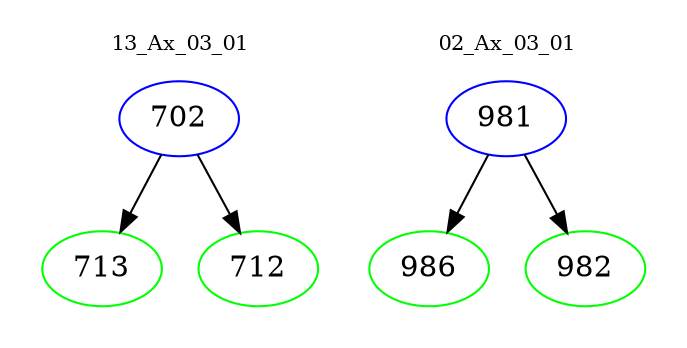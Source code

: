 digraph{
subgraph cluster_0 {
color = white
label = "13_Ax_03_01";
fontsize=10;
T0_702 [label="702", color="blue"]
T0_702 -> T0_713 [color="black"]
T0_713 [label="713", color="green"]
T0_702 -> T0_712 [color="black"]
T0_712 [label="712", color="green"]
}
subgraph cluster_1 {
color = white
label = "02_Ax_03_01";
fontsize=10;
T1_981 [label="981", color="blue"]
T1_981 -> T1_986 [color="black"]
T1_986 [label="986", color="green"]
T1_981 -> T1_982 [color="black"]
T1_982 [label="982", color="green"]
}
}
